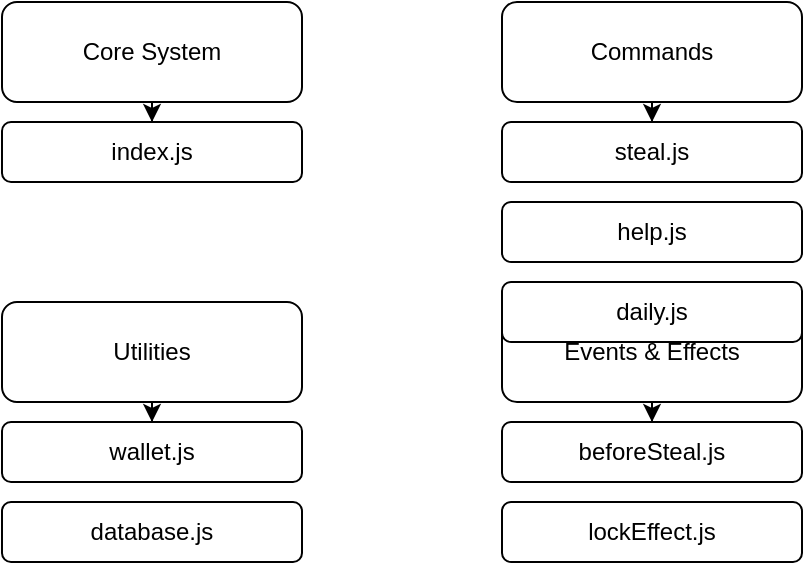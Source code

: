 <mxfile>
  <diagram name="RedHeroes Flowchart">
    <mxGraphModel dx="1000" dy="1000" grid="1" gridSize="10" guides="1" tooltips="1" connect="1" arrows="1" fold="1" page="1" pageScale="1" pageWidth="827" pageHeight="1169" math="0">
      <root>
        <!-- Root Node -->
        <mxCell id="0" />
        <mxCell id="1" parent="0" />

        <!-- Core System -->
        <mxCell id="coreSystem" value="Core System" style="rounded=1;whiteSpace=wrap;html=1;" vertex="1" parent="1">
          <mxGeometry x="50" y="50" width="150" height="50" as="geometry" />
        </mxCell>

        <!-- Commands -->
        <mxCell id="commands" value="Commands" style="rounded=1;whiteSpace=wrap;html=1;" vertex="1" parent="1">
          <mxGeometry x="300" y="50" width="150" height="50" as="geometry" />
        </mxCell>

        <!-- Utilities -->
        <mxCell id="utils" value="Utilities" style="rounded=1;whiteSpace=wrap;html=1;" vertex="1" parent="1">
          <mxGeometry x="50" y="200" width="150" height="50" as="geometry" />
        </mxCell>

        <!-- Events & Effects -->
        <mxCell id="eventsEffects" value="Events &amp; Effects" style="rounded=1;whiteSpace=wrap;html=1;" vertex="1" parent="1">
          <mxGeometry x="300" y="200" width="150" height="50" as="geometry" />
        </mxCell>

        <!-- Core System - index.js -->
        <mxCell id="indexJs" value="index.js" style="rounded=1;whiteSpace=wrap;html=1;" vertex="1" parent="1">
          <mxGeometry x="50" y="110" width="150" height="30" as="geometry" />
        </mxCell>
        <mxCell id="indexJsEdge" value="" style="edgeStyle=orthogonalEdgeStyle;rounded=0;html=1;" edge="1" parent="1" source="coreSystem" target="indexJs">
          <mxGeometry relative="1" as="geometry" />
        </mxCell>

        <!-- Commands - List -->
        <mxCell id="stealCmd" value="steal.js" style="rounded=1;whiteSpace=wrap;html=1;" vertex="1" parent="1">
          <mxGeometry x="300" y="110" width="150" height="30" as="geometry" />
        </mxCell>
        <mxCell id="helpCmd" value="help.js" style="rounded=1;whiteSpace=wrap;html=1;" vertex="1" parent="1">
          <mxGeometry x="300" y="150" width="150" height="30" as="geometry" />
        </mxCell>
        <mxCell id="dailyCmd" value="daily.js" style="rounded=1;whiteSpace=wrap;html=1;" vertex="1" parent="1">
          <mxGeometry x="300" y="190" width="150" height="30" as="geometry" />
        </mxCell>
        <mxCell id="commandsEdge" value="" style="edgeStyle=orthogonalEdgeStyle;rounded=0;html=1;" edge="1" parent="1" source="commands" target="stealCmd">
          <mxGeometry relative="1" as="geometry" />
        </mxCell>

        <!-- Utilities - List -->
        <mxCell id="walletUtil" value="wallet.js" style="rounded=1;whiteSpace=wrap;html=1;" vertex="1" parent="1">
          <mxGeometry x="50" y="260" width="150" height="30" as="geometry" />
        </mxCell>
        <mxCell id="databaseUtil" value="database.js" style="rounded=1;whiteSpace=wrap;html=1;" vertex="1" parent="1">
          <mxGeometry x="50" y="300" width="150" height="30" as="geometry" />
        </mxCell>
        <mxCell id="utilsEdge" value="" style="edgeStyle=orthogonalEdgeStyle;rounded=0;html=1;" edge="1" parent="1" source="utils" target="walletUtil">
          <mxGeometry relative="1" as="geometry" />
        </mxCell>

        <!-- Events & Effects - List -->
        <mxCell id="beforeStealEvent" value="beforeSteal.js" style="rounded=1;whiteSpace=wrap;html=1;" vertex="1" parent="1">
          <mxGeometry x="300" y="260" width="150" height="30" as="geometry" />
        </mxCell>
        <mxCell id="lockEffect" value="lockEffect.js" style="rounded=1;whiteSpace=wrap;html=1;" vertex="1" parent="1">
          <mxGeometry x="300" y="300" width="150" height="30" as="geometry" />
        </mxCell>
        <mxCell id="eventsEffectsEdge" value="" style="edgeStyle=orthogonalEdgeStyle;rounded=0;html=1;" edge="1" parent="1" source="eventsEffects" target="beforeStealEvent">
          <mxGeometry relative="1" as="geometry" />
        </mxCell>
      </root>
    </mxGraphModel>
  </diagram>
</mxfile>